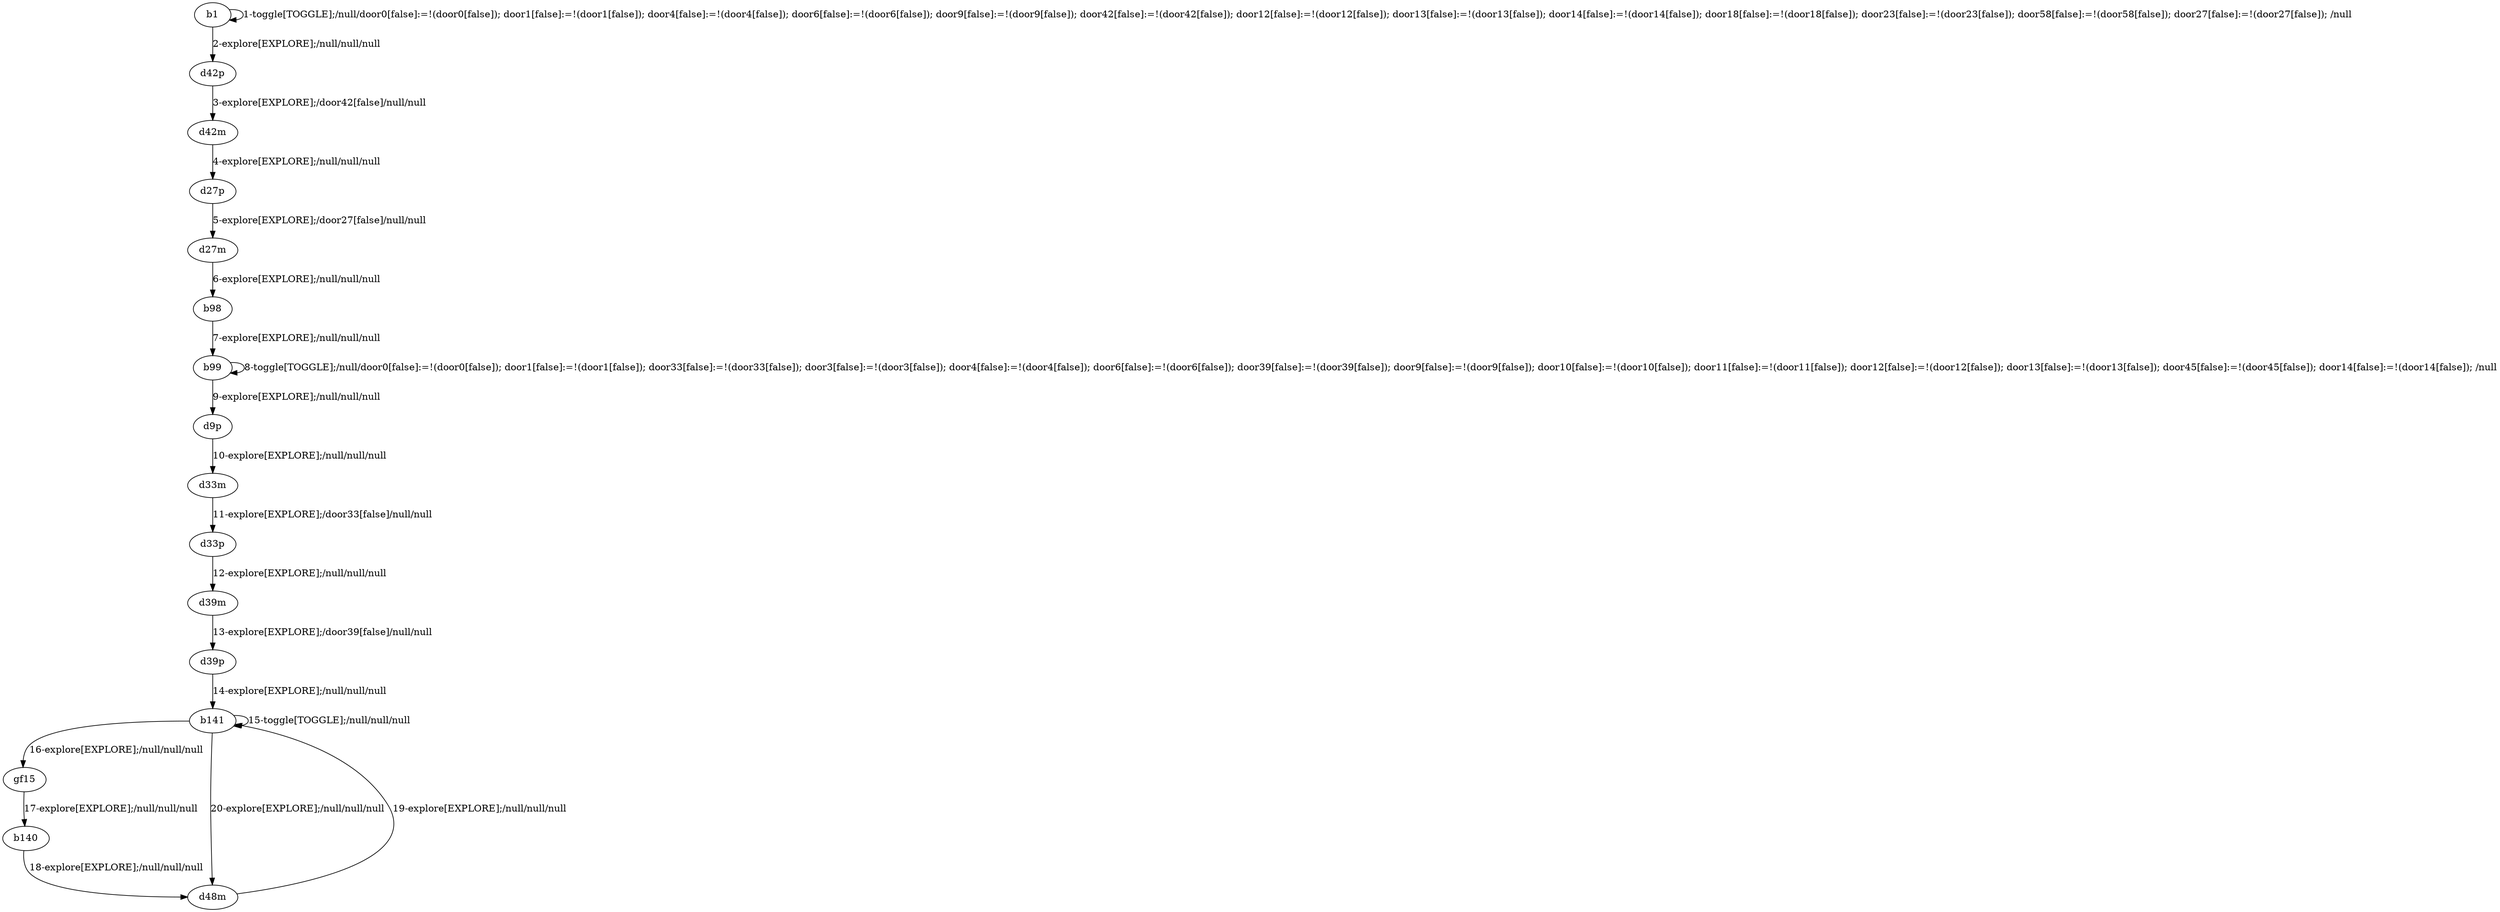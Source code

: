 # Total number of goals covered by this test: 5
# b140 --> d48m
# b141 --> gf15
# d48m --> b141
# gf15 --> b140
# b141 --> b141

digraph g {
"b1" -> "b1" [label = "1-toggle[TOGGLE];/null/door0[false]:=!(door0[false]); door1[false]:=!(door1[false]); door4[false]:=!(door4[false]); door6[false]:=!(door6[false]); door9[false]:=!(door9[false]); door42[false]:=!(door42[false]); door12[false]:=!(door12[false]); door13[false]:=!(door13[false]); door14[false]:=!(door14[false]); door18[false]:=!(door18[false]); door23[false]:=!(door23[false]); door58[false]:=!(door58[false]); door27[false]:=!(door27[false]); /null"];
"b1" -> "d42p" [label = "2-explore[EXPLORE];/null/null/null"];
"d42p" -> "d42m" [label = "3-explore[EXPLORE];/door42[false]/null/null"];
"d42m" -> "d27p" [label = "4-explore[EXPLORE];/null/null/null"];
"d27p" -> "d27m" [label = "5-explore[EXPLORE];/door27[false]/null/null"];
"d27m" -> "b98" [label = "6-explore[EXPLORE];/null/null/null"];
"b98" -> "b99" [label = "7-explore[EXPLORE];/null/null/null"];
"b99" -> "b99" [label = "8-toggle[TOGGLE];/null/door0[false]:=!(door0[false]); door1[false]:=!(door1[false]); door33[false]:=!(door33[false]); door3[false]:=!(door3[false]); door4[false]:=!(door4[false]); door6[false]:=!(door6[false]); door39[false]:=!(door39[false]); door9[false]:=!(door9[false]); door10[false]:=!(door10[false]); door11[false]:=!(door11[false]); door12[false]:=!(door12[false]); door13[false]:=!(door13[false]); door45[false]:=!(door45[false]); door14[false]:=!(door14[false]); /null"];
"b99" -> "d9p" [label = "9-explore[EXPLORE];/null/null/null"];
"d9p" -> "d33m" [label = "10-explore[EXPLORE];/null/null/null"];
"d33m" -> "d33p" [label = "11-explore[EXPLORE];/door33[false]/null/null"];
"d33p" -> "d39m" [label = "12-explore[EXPLORE];/null/null/null"];
"d39m" -> "d39p" [label = "13-explore[EXPLORE];/door39[false]/null/null"];
"d39p" -> "b141" [label = "14-explore[EXPLORE];/null/null/null"];
"b141" -> "b141" [label = "15-toggle[TOGGLE];/null/null/null"];
"b141" -> "gf15" [label = "16-explore[EXPLORE];/null/null/null"];
"gf15" -> "b140" [label = "17-explore[EXPLORE];/null/null/null"];
"b140" -> "d48m" [label = "18-explore[EXPLORE];/null/null/null"];
"d48m" -> "b141" [label = "19-explore[EXPLORE];/null/null/null"];
"b141" -> "d48m" [label = "20-explore[EXPLORE];/null/null/null"];
}